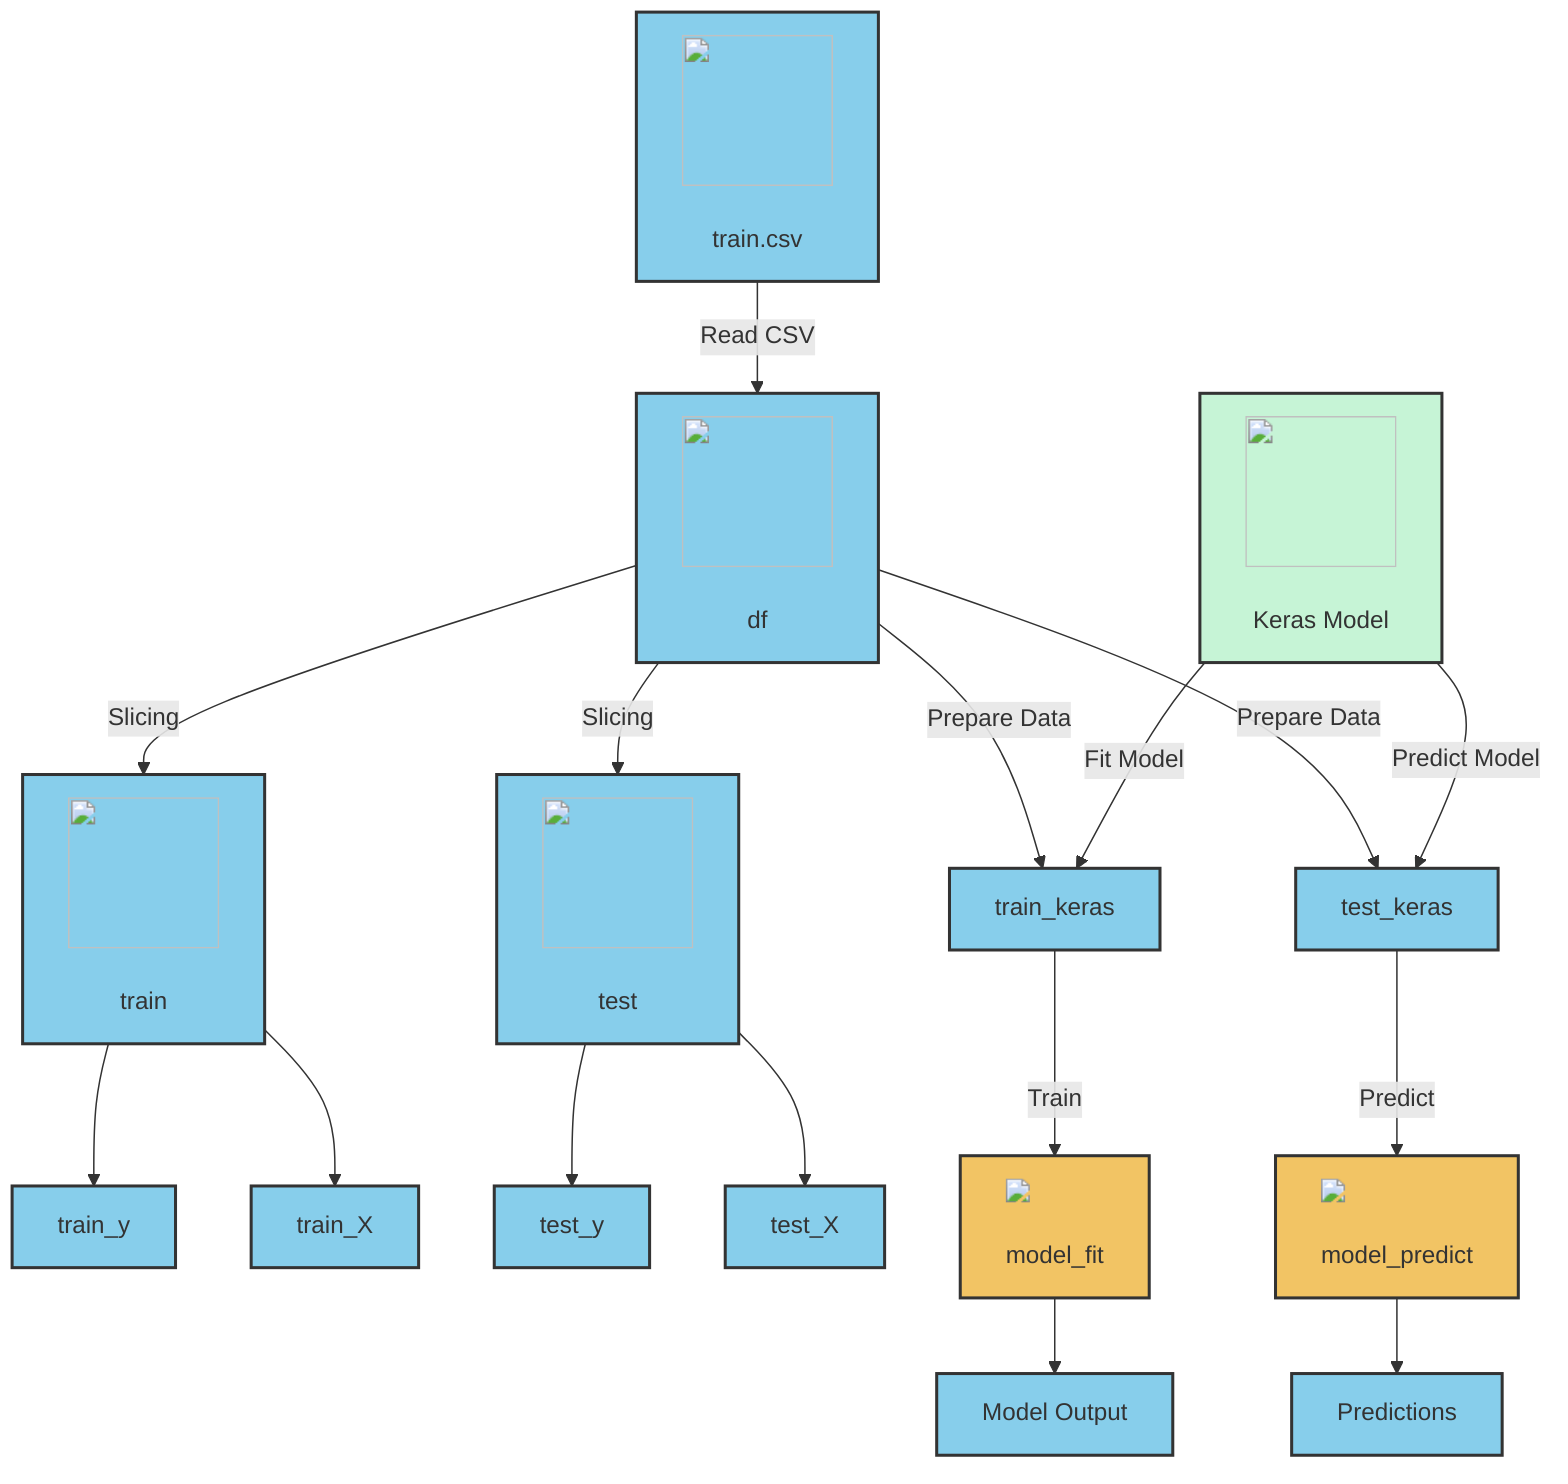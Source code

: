 flowchart TD
    %% Data Sources
    A["<img src='icons/file.svg' width=100 height=100/> <br/> train.csv"] -->|Read CSV| B["<img src='icons/table.svg' width=100 height=100/> <br/> df"]
    %% Data Preparation
    B -->|Slicing| C["<img src='icons/column_split.svg' width=100 height=100/> <br/> train"]
    B -->|Slicing| D["<img src='icons/column_split.svg' width=100 height=100/> <br/> test"]
    C --> E["train_y"]
    C --> F["train_X"]
    D --> G["test_y"]
    D --> H["test_X"]
    B -->|Prepare Data| I["train_keras"]
    B -->|Prepare Data| J["test_keras"]
    %% Model Creation
    K["<img src='icons/brain.svg' width=100 height=100/> <br/> Keras Model"]
    K -->|Fit Model| I
    K -->|Predict Model| J
    %% Model Training and Prediction
    I -->|Train| L["<img src='dummy_plots/barplot_template.svg'/> <br/> model_fit"]
    J -->|Predict| M["<img src='dummy_plots/scatter_plot_template.svg'/> <br/> model_predict"]
    L --> N["Model Output"]
    M --> O["Predictions"]
    
    %% Node Descriptions
    classDef dataNode fill:#87CEEB,stroke:#333,stroke-width:2px;
    classDef modelNode fill:#C6F4D6,stroke:#333,stroke-width:2px;
    classDef outputNode fill:#F2C464,stroke:#333,stroke-width:2px;
    class A,B,C,D,E,F,G,H,I,J,K,L,M,N,O dataNode;
    class K modelNode;
    class L,M outputNode;